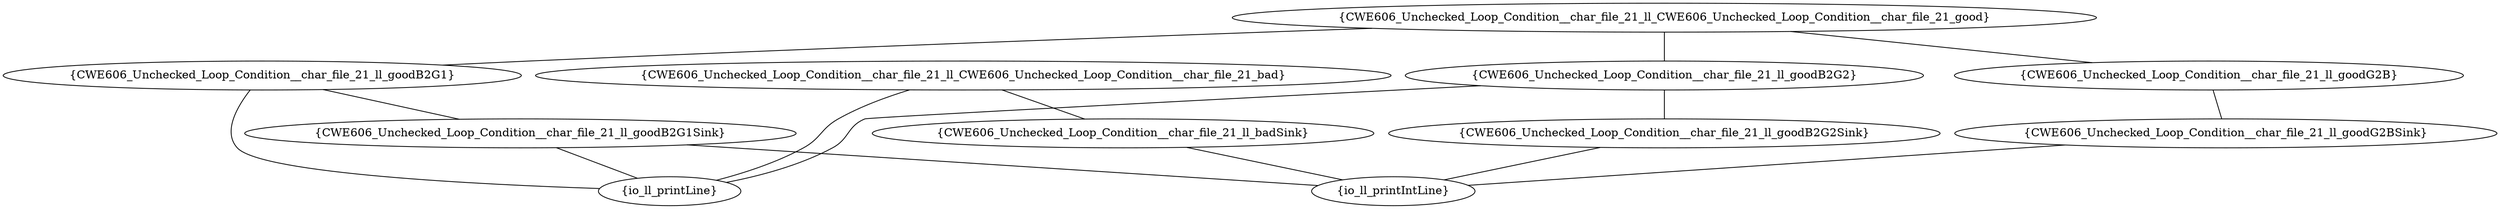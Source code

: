 graph "cg graph" {
CWE606_Unchecked_Loop_Condition__char_file_21_ll_goodB2G2 [label="{CWE606_Unchecked_Loop_Condition__char_file_21_ll_goodB2G2}"];
io_ll_printLine [label="{io_ll_printLine}"];
CWE606_Unchecked_Loop_Condition__char_file_21_ll_goodB2G2Sink [label="{CWE606_Unchecked_Loop_Condition__char_file_21_ll_goodB2G2Sink}"];
CWE606_Unchecked_Loop_Condition__char_file_21_ll_badSink [label="{CWE606_Unchecked_Loop_Condition__char_file_21_ll_badSink}"];
io_ll_printIntLine [label="{io_ll_printIntLine}"];
CWE606_Unchecked_Loop_Condition__char_file_21_ll_goodB2G1 [label="{CWE606_Unchecked_Loop_Condition__char_file_21_ll_goodB2G1}"];
CWE606_Unchecked_Loop_Condition__char_file_21_ll_goodB2G1Sink [label="{CWE606_Unchecked_Loop_Condition__char_file_21_ll_goodB2G1Sink}"];
CWE606_Unchecked_Loop_Condition__char_file_21_ll_CWE606_Unchecked_Loop_Condition__char_file_21_bad [label="{CWE606_Unchecked_Loop_Condition__char_file_21_ll_CWE606_Unchecked_Loop_Condition__char_file_21_bad}"];
CWE606_Unchecked_Loop_Condition__char_file_21_ll_goodG2B [label="{CWE606_Unchecked_Loop_Condition__char_file_21_ll_goodG2B}"];
CWE606_Unchecked_Loop_Condition__char_file_21_ll_goodG2BSink [label="{CWE606_Unchecked_Loop_Condition__char_file_21_ll_goodG2BSink}"];
CWE606_Unchecked_Loop_Condition__char_file_21_ll_CWE606_Unchecked_Loop_Condition__char_file_21_good [label="{CWE606_Unchecked_Loop_Condition__char_file_21_ll_CWE606_Unchecked_Loop_Condition__char_file_21_good}"];
CWE606_Unchecked_Loop_Condition__char_file_21_ll_goodB2G2 -- io_ll_printLine;
CWE606_Unchecked_Loop_Condition__char_file_21_ll_goodB2G2 -- CWE606_Unchecked_Loop_Condition__char_file_21_ll_goodB2G2Sink;
CWE606_Unchecked_Loop_Condition__char_file_21_ll_badSink -- io_ll_printIntLine;
CWE606_Unchecked_Loop_Condition__char_file_21_ll_goodB2G1 -- io_ll_printLine;
CWE606_Unchecked_Loop_Condition__char_file_21_ll_goodB2G1 -- CWE606_Unchecked_Loop_Condition__char_file_21_ll_goodB2G1Sink;
CWE606_Unchecked_Loop_Condition__char_file_21_ll_CWE606_Unchecked_Loop_Condition__char_file_21_bad -- io_ll_printLine;
CWE606_Unchecked_Loop_Condition__char_file_21_ll_CWE606_Unchecked_Loop_Condition__char_file_21_bad -- CWE606_Unchecked_Loop_Condition__char_file_21_ll_badSink;
CWE606_Unchecked_Loop_Condition__char_file_21_ll_goodG2B -- CWE606_Unchecked_Loop_Condition__char_file_21_ll_goodG2BSink;
CWE606_Unchecked_Loop_Condition__char_file_21_ll_CWE606_Unchecked_Loop_Condition__char_file_21_good -- CWE606_Unchecked_Loop_Condition__char_file_21_ll_goodB2G1;
CWE606_Unchecked_Loop_Condition__char_file_21_ll_CWE606_Unchecked_Loop_Condition__char_file_21_good -- CWE606_Unchecked_Loop_Condition__char_file_21_ll_goodB2G2;
CWE606_Unchecked_Loop_Condition__char_file_21_ll_CWE606_Unchecked_Loop_Condition__char_file_21_good -- CWE606_Unchecked_Loop_Condition__char_file_21_ll_goodG2B;
CWE606_Unchecked_Loop_Condition__char_file_21_ll_goodG2BSink -- io_ll_printIntLine;
CWE606_Unchecked_Loop_Condition__char_file_21_ll_goodB2G2Sink -- io_ll_printIntLine;
CWE606_Unchecked_Loop_Condition__char_file_21_ll_goodB2G1Sink -- io_ll_printLine;
CWE606_Unchecked_Loop_Condition__char_file_21_ll_goodB2G1Sink -- io_ll_printIntLine;
}

